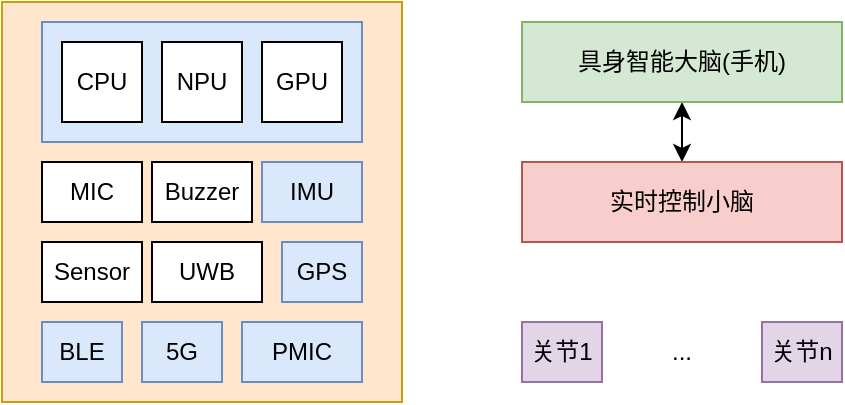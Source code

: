 <mxfile version="26.1.0">
  <diagram name="第 1 页" id="d9FgsTTPN8frSzhK8Qig">
    <mxGraphModel dx="574" dy="276" grid="1" gridSize="10" guides="1" tooltips="1" connect="1" arrows="1" fold="1" page="1" pageScale="1" pageWidth="827" pageHeight="1169" math="0" shadow="0">
      <root>
        <mxCell id="0" />
        <mxCell id="1" parent="0" />
        <mxCell id="CI35cIFT2is_V0Kbj9Z2-15" value="" style="rounded=0;whiteSpace=wrap;html=1;fillColor=#ffe6cc;strokeColor=#d79b00;" vertex="1" parent="1">
          <mxGeometry x="150" y="170" width="200" height="200" as="geometry" />
        </mxCell>
        <mxCell id="CI35cIFT2is_V0Kbj9Z2-4" value="" style="rounded=0;whiteSpace=wrap;html=1;fillColor=#dae8fc;strokeColor=#6c8ebf;" vertex="1" parent="1">
          <mxGeometry x="170" y="180" width="160" height="60" as="geometry" />
        </mxCell>
        <mxCell id="CI35cIFT2is_V0Kbj9Z2-1" value="CPU" style="rounded=0;whiteSpace=wrap;html=1;" vertex="1" parent="1">
          <mxGeometry x="180" y="190" width="40" height="40" as="geometry" />
        </mxCell>
        <mxCell id="CI35cIFT2is_V0Kbj9Z2-2" value="NPU" style="rounded=0;whiteSpace=wrap;html=1;" vertex="1" parent="1">
          <mxGeometry x="230" y="190" width="40" height="40" as="geometry" />
        </mxCell>
        <mxCell id="CI35cIFT2is_V0Kbj9Z2-3" value="GPU" style="rounded=0;whiteSpace=wrap;html=1;" vertex="1" parent="1">
          <mxGeometry x="280" y="190" width="40" height="40" as="geometry" />
        </mxCell>
        <mxCell id="CI35cIFT2is_V0Kbj9Z2-6" value="MIC" style="rounded=0;whiteSpace=wrap;html=1;" vertex="1" parent="1">
          <mxGeometry x="170" y="250" width="50" height="30" as="geometry" />
        </mxCell>
        <mxCell id="CI35cIFT2is_V0Kbj9Z2-7" value="Buzzer" style="rounded=0;whiteSpace=wrap;html=1;" vertex="1" parent="1">
          <mxGeometry x="225" y="250" width="50" height="30" as="geometry" />
        </mxCell>
        <mxCell id="CI35cIFT2is_V0Kbj9Z2-8" value="IMU" style="rounded=0;whiteSpace=wrap;html=1;fillColor=#dae8fc;strokeColor=#6c8ebf;" vertex="1" parent="1">
          <mxGeometry x="280" y="250" width="50" height="30" as="geometry" />
        </mxCell>
        <mxCell id="CI35cIFT2is_V0Kbj9Z2-9" value="Sensor" style="rounded=0;whiteSpace=wrap;html=1;" vertex="1" parent="1">
          <mxGeometry x="170" y="290" width="50" height="30" as="geometry" />
        </mxCell>
        <mxCell id="CI35cIFT2is_V0Kbj9Z2-10" value="UWB" style="rounded=0;whiteSpace=wrap;html=1;" vertex="1" parent="1">
          <mxGeometry x="225" y="290" width="55" height="30" as="geometry" />
        </mxCell>
        <mxCell id="CI35cIFT2is_V0Kbj9Z2-11" value="GPS" style="rounded=0;whiteSpace=wrap;html=1;fillColor=#dae8fc;strokeColor=#6c8ebf;" vertex="1" parent="1">
          <mxGeometry x="290" y="290" width="40" height="30" as="geometry" />
        </mxCell>
        <mxCell id="CI35cIFT2is_V0Kbj9Z2-12" value="BLE" style="rounded=0;whiteSpace=wrap;html=1;fillColor=#dae8fc;strokeColor=#6c8ebf;" vertex="1" parent="1">
          <mxGeometry x="170" y="330" width="40" height="30" as="geometry" />
        </mxCell>
        <mxCell id="CI35cIFT2is_V0Kbj9Z2-13" value="5G" style="rounded=0;whiteSpace=wrap;html=1;fillColor=#dae8fc;strokeColor=#6c8ebf;" vertex="1" parent="1">
          <mxGeometry x="220" y="330" width="40" height="30" as="geometry" />
        </mxCell>
        <mxCell id="CI35cIFT2is_V0Kbj9Z2-14" value="PMIC" style="rounded=0;whiteSpace=wrap;html=1;fillColor=#dae8fc;strokeColor=#6c8ebf;" vertex="1" parent="1">
          <mxGeometry x="270" y="330" width="60" height="30" as="geometry" />
        </mxCell>
        <mxCell id="CI35cIFT2is_V0Kbj9Z2-25" style="edgeStyle=orthogonalEdgeStyle;rounded=0;orthogonalLoop=1;jettySize=auto;html=1;exitX=0.5;exitY=1;exitDx=0;exitDy=0;entryX=0.5;entryY=0;entryDx=0;entryDy=0;startArrow=classic;startFill=1;strokeColor=#000000;" edge="1" parent="1" source="CI35cIFT2is_V0Kbj9Z2-16" target="CI35cIFT2is_V0Kbj9Z2-24">
          <mxGeometry relative="1" as="geometry" />
        </mxCell>
        <mxCell id="CI35cIFT2is_V0Kbj9Z2-16" value="具身智能大脑(手机)" style="rounded=0;whiteSpace=wrap;html=1;fillColor=#d5e8d4;strokeColor=#82b366;" vertex="1" parent="1">
          <mxGeometry x="410" y="180" width="160" height="40" as="geometry" />
        </mxCell>
        <mxCell id="CI35cIFT2is_V0Kbj9Z2-24" value="实时控制小脑" style="rounded=0;whiteSpace=wrap;html=1;fillColor=#f8cecc;strokeColor=#b85450;" vertex="1" parent="1">
          <mxGeometry x="410" y="250" width="160" height="40" as="geometry" />
        </mxCell>
        <mxCell id="CI35cIFT2is_V0Kbj9Z2-26" value="关节1" style="rounded=0;whiteSpace=wrap;html=1;fillColor=#e1d5e7;strokeColor=#9673a6;" vertex="1" parent="1">
          <mxGeometry x="410" y="330" width="40" height="30" as="geometry" />
        </mxCell>
        <mxCell id="CI35cIFT2is_V0Kbj9Z2-27" value="..." style="rounded=0;whiteSpace=wrap;html=1;strokeColor=none;" vertex="1" parent="1">
          <mxGeometry x="470" y="330" width="40" height="30" as="geometry" />
        </mxCell>
        <mxCell id="CI35cIFT2is_V0Kbj9Z2-28" value="关节n" style="rounded=0;whiteSpace=wrap;html=1;fillColor=#e1d5e7;strokeColor=#9673a6;" vertex="1" parent="1">
          <mxGeometry x="530" y="330" width="40" height="30" as="geometry" />
        </mxCell>
      </root>
    </mxGraphModel>
  </diagram>
</mxfile>
